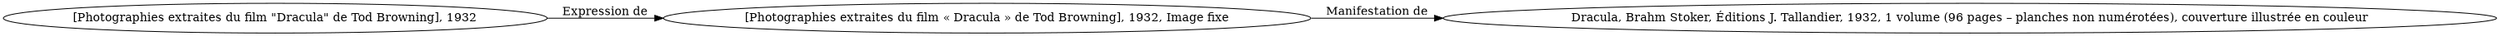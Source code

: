 // Notice UMLRM0152
digraph UMLRM0152 {
	rankdir=LR
	size="20,20"
	UMLRM0152 [label="[Photographies extraites du film \"Dracula\" de Tod Browning], 1932"]
	UMLRM0153 [label="[Photographies extraites du film « Dracula » de Tod Browning], 1932, Image fixe"]
	UMLRM0152 -> UMLRM0153 [label="Expression de"]
	UMLRM0060 [label="Dracula, Brahm Stoker, Éditions J. Tallandier, 1932, 1 volume (96 pages – planches non numérotées), couverture illustrée en couleur"]
	UMLRM0153 -> UMLRM0060 [label="Manifestation de"]
}
